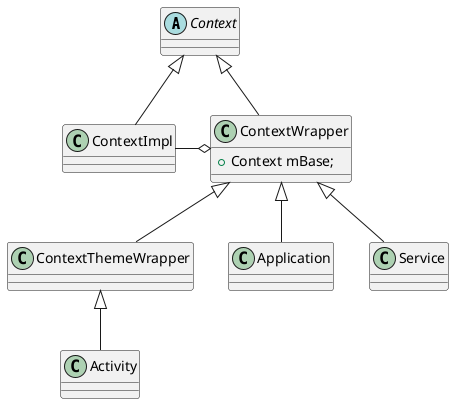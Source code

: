 @startuml

abstract class Context

class ContextImpl extends Context

class ContextWrapper extends Context{
+ Context mBase;
}

class ContextThemeWrapper extends ContextWrapper{
}

ContextImpl -o ContextWrapper

class Application extends ContextWrapper

class Service extends ContextWrapper

class Activity extends ContextThemeWrapper



@enduml
